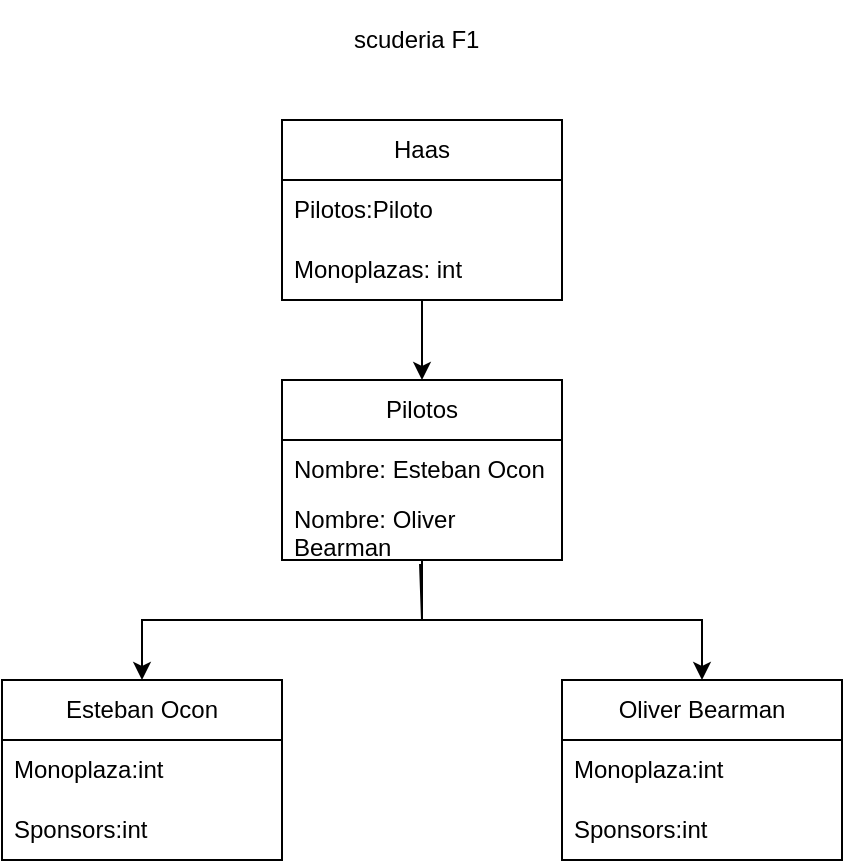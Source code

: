 <mxfile version="27.1.6">
  <diagram name="Página-1" id="RsyQMS5M6RmtSSI73qIs">
    <mxGraphModel dx="872" dy="473" grid="1" gridSize="10" guides="1" tooltips="1" connect="1" arrows="1" fold="1" page="1" pageScale="1" pageWidth="827" pageHeight="1169" math="0" shadow="0">
      <root>
        <mxCell id="0" />
        <mxCell id="1" parent="0" />
        <mxCell id="hIb_GWK4IW4-RS5KBcLu-16" style="edgeStyle=orthogonalEdgeStyle;rounded=0;orthogonalLoop=1;jettySize=auto;html=1;entryX=0.5;entryY=0;entryDx=0;entryDy=0;" edge="1" parent="1" source="hIb_GWK4IW4-RS5KBcLu-5" target="hIb_GWK4IW4-RS5KBcLu-12">
          <mxGeometry relative="1" as="geometry" />
        </mxCell>
        <mxCell id="hIb_GWK4IW4-RS5KBcLu-5" value="&lt;font style=&quot;vertical-align: inherit;&quot;&gt;&lt;font style=&quot;vertical-align: inherit;&quot;&gt;Haas&lt;/font&gt;&lt;/font&gt;" style="swimlane;fontStyle=0;childLayout=stackLayout;horizontal=1;startSize=30;horizontalStack=0;resizeParent=1;resizeParentMax=0;resizeLast=0;collapsible=1;marginBottom=0;whiteSpace=wrap;html=1;" vertex="1" parent="1">
          <mxGeometry x="340" y="180" width="140" height="90" as="geometry" />
        </mxCell>
        <mxCell id="hIb_GWK4IW4-RS5KBcLu-6" value="&lt;font style=&quot;vertical-align: inherit;&quot;&gt;&lt;font style=&quot;vertical-align: inherit;&quot;&gt;Pilotos:Piloto&lt;/font&gt;&lt;/font&gt;" style="text;strokeColor=none;fillColor=none;align=left;verticalAlign=middle;spacingLeft=4;spacingRight=4;overflow=hidden;points=[[0,0.5],[1,0.5]];portConstraint=eastwest;rotatable=0;whiteSpace=wrap;html=1;" vertex="1" parent="hIb_GWK4IW4-RS5KBcLu-5">
          <mxGeometry y="30" width="140" height="30" as="geometry" />
        </mxCell>
        <mxCell id="hIb_GWK4IW4-RS5KBcLu-7" value="&lt;font style=&quot;vertical-align: inherit;&quot;&gt;&lt;font style=&quot;vertical-align: inherit;&quot;&gt;Monoplazas: int&lt;/font&gt;&lt;/font&gt;" style="text;strokeColor=none;fillColor=none;align=left;verticalAlign=middle;spacingLeft=4;spacingRight=4;overflow=hidden;points=[[0,0.5],[1,0.5]];portConstraint=eastwest;rotatable=0;whiteSpace=wrap;html=1;" vertex="1" parent="hIb_GWK4IW4-RS5KBcLu-5">
          <mxGeometry y="60" width="140" height="30" as="geometry" />
        </mxCell>
        <mxCell id="hIb_GWK4IW4-RS5KBcLu-9" value="&lt;font style=&quot;vertical-align: inherit;&quot;&gt;&lt;font style=&quot;vertical-align: inherit;&quot;&gt;scuderia F1&lt;/font&gt;&lt;/font&gt;" style="text;strokeColor=none;fillColor=none;align=left;verticalAlign=middle;spacingLeft=4;spacingRight=4;overflow=hidden;points=[[0,0.5],[1,0.5]];portConstraint=eastwest;rotatable=0;whiteSpace=wrap;html=1;" vertex="1" parent="1">
          <mxGeometry x="370" y="120" width="80" height="40" as="geometry" />
        </mxCell>
        <mxCell id="hIb_GWK4IW4-RS5KBcLu-25" style="edgeStyle=orthogonalEdgeStyle;rounded=0;orthogonalLoop=1;jettySize=auto;html=1;entryX=0.5;entryY=0;entryDx=0;entryDy=0;exitX=0.493;exitY=1.067;exitDx=0;exitDy=0;exitPerimeter=0;" edge="1" parent="1" source="hIb_GWK4IW4-RS5KBcLu-14" target="hIb_GWK4IW4-RS5KBcLu-17">
          <mxGeometry relative="1" as="geometry">
            <Array as="points">
              <mxPoint x="410" y="430" />
              <mxPoint x="270" y="430" />
            </Array>
          </mxGeometry>
        </mxCell>
        <mxCell id="hIb_GWK4IW4-RS5KBcLu-26" style="edgeStyle=orthogonalEdgeStyle;rounded=0;orthogonalLoop=1;jettySize=auto;html=1;" edge="1" parent="1" source="hIb_GWK4IW4-RS5KBcLu-12" target="hIb_GWK4IW4-RS5KBcLu-21">
          <mxGeometry relative="1" as="geometry" />
        </mxCell>
        <mxCell id="hIb_GWK4IW4-RS5KBcLu-12" value="&lt;font style=&quot;vertical-align: inherit;&quot;&gt;&lt;font style=&quot;vertical-align: inherit;&quot;&gt;Pilotos&lt;/font&gt;&lt;/font&gt;" style="swimlane;fontStyle=0;childLayout=stackLayout;horizontal=1;startSize=30;horizontalStack=0;resizeParent=1;resizeParentMax=0;resizeLast=0;collapsible=1;marginBottom=0;whiteSpace=wrap;html=1;" vertex="1" parent="1">
          <mxGeometry x="340" y="310" width="140" height="90" as="geometry" />
        </mxCell>
        <mxCell id="hIb_GWK4IW4-RS5KBcLu-13" value="&lt;font style=&quot;vertical-align: inherit;&quot;&gt;&lt;font style=&quot;vertical-align: inherit;&quot;&gt;&lt;font style=&quot;vertical-align: inherit;&quot;&gt;&lt;font style=&quot;vertical-align: inherit;&quot;&gt;&lt;font style=&quot;vertical-align: inherit;&quot;&gt;&lt;font style=&quot;vertical-align: inherit;&quot;&gt;&lt;font style=&quot;vertical-align: inherit;&quot;&gt;&lt;font style=&quot;vertical-align: inherit;&quot;&gt;&lt;font style=&quot;vertical-align: inherit;&quot;&gt;&lt;font style=&quot;vertical-align: inherit;&quot;&gt;&lt;font style=&quot;vertical-align: inherit;&quot;&gt;&lt;font style=&quot;vertical-align: inherit;&quot;&gt;&lt;font style=&quot;vertical-align: inherit;&quot;&gt;&lt;font style=&quot;vertical-align: inherit;&quot;&gt;&lt;font style=&quot;vertical-align: inherit;&quot;&gt;&lt;font style=&quot;vertical-align: inherit;&quot;&gt;Nombre: Esteban Ocon&lt;/font&gt;&lt;/font&gt;&lt;/font&gt;&lt;/font&gt;&lt;/font&gt;&lt;/font&gt;&lt;/font&gt;&lt;/font&gt;&lt;/font&gt;&lt;/font&gt;&lt;/font&gt;&lt;/font&gt;&lt;/font&gt;&lt;/font&gt;&lt;/font&gt;&lt;/font&gt;" style="text;strokeColor=none;fillColor=none;align=left;verticalAlign=middle;spacingLeft=4;spacingRight=4;overflow=hidden;points=[[0,0.5],[1,0.5]];portConstraint=eastwest;rotatable=0;whiteSpace=wrap;html=1;" vertex="1" parent="hIb_GWK4IW4-RS5KBcLu-12">
          <mxGeometry y="30" width="140" height="30" as="geometry" />
        </mxCell>
        <mxCell id="hIb_GWK4IW4-RS5KBcLu-14" value="&lt;font style=&quot;vertical-align: inherit;&quot;&gt;&lt;font style=&quot;vertical-align: inherit;&quot;&gt;&lt;font style=&quot;vertical-align: inherit;&quot;&gt;&lt;font style=&quot;vertical-align: inherit;&quot;&gt;Nombre: Oliver Bearman&lt;/font&gt;&lt;/font&gt;&lt;/font&gt;&lt;/font&gt;" style="text;strokeColor=none;fillColor=none;align=left;verticalAlign=middle;spacingLeft=4;spacingRight=4;overflow=hidden;points=[[0,0.5],[1,0.5]];portConstraint=eastwest;rotatable=0;whiteSpace=wrap;html=1;" vertex="1" parent="hIb_GWK4IW4-RS5KBcLu-12">
          <mxGeometry y="60" width="140" height="30" as="geometry" />
        </mxCell>
        <mxCell id="hIb_GWK4IW4-RS5KBcLu-17" value="&lt;font style=&quot;vertical-align: inherit;&quot;&gt;&lt;font style=&quot;vertical-align: inherit;&quot;&gt;Esteban Ocon&lt;/font&gt;&lt;/font&gt;" style="swimlane;fontStyle=0;childLayout=stackLayout;horizontal=1;startSize=30;horizontalStack=0;resizeParent=1;resizeParentMax=0;resizeLast=0;collapsible=1;marginBottom=0;whiteSpace=wrap;html=1;" vertex="1" parent="1">
          <mxGeometry x="200" y="460" width="140" height="90" as="geometry" />
        </mxCell>
        <mxCell id="hIb_GWK4IW4-RS5KBcLu-18" value="&lt;font style=&quot;vertical-align: inherit;&quot;&gt;&lt;font style=&quot;vertical-align: inherit;&quot;&gt;Monoplaza:int&lt;/font&gt;&lt;/font&gt;" style="text;strokeColor=none;fillColor=none;align=left;verticalAlign=middle;spacingLeft=4;spacingRight=4;overflow=hidden;points=[[0,0.5],[1,0.5]];portConstraint=eastwest;rotatable=0;whiteSpace=wrap;html=1;" vertex="1" parent="hIb_GWK4IW4-RS5KBcLu-17">
          <mxGeometry y="30" width="140" height="30" as="geometry" />
        </mxCell>
        <mxCell id="hIb_GWK4IW4-RS5KBcLu-19" value="&lt;font style=&quot;vertical-align: inherit;&quot;&gt;&lt;font style=&quot;vertical-align: inherit;&quot;&gt;Sponsors:int&lt;/font&gt;&lt;/font&gt;" style="text;strokeColor=none;fillColor=none;align=left;verticalAlign=middle;spacingLeft=4;spacingRight=4;overflow=hidden;points=[[0,0.5],[1,0.5]];portConstraint=eastwest;rotatable=0;whiteSpace=wrap;html=1;" vertex="1" parent="hIb_GWK4IW4-RS5KBcLu-17">
          <mxGeometry y="60" width="140" height="30" as="geometry" />
        </mxCell>
        <mxCell id="hIb_GWK4IW4-RS5KBcLu-21" value="&lt;font style=&quot;vertical-align: inherit;&quot;&gt;&lt;font style=&quot;vertical-align: inherit;&quot;&gt;Oliver Bearman&lt;/font&gt;&lt;/font&gt;" style="swimlane;fontStyle=0;childLayout=stackLayout;horizontal=1;startSize=30;horizontalStack=0;resizeParent=1;resizeParentMax=0;resizeLast=0;collapsible=1;marginBottom=0;whiteSpace=wrap;html=1;" vertex="1" parent="1">
          <mxGeometry x="480" y="460" width="140" height="90" as="geometry" />
        </mxCell>
        <mxCell id="hIb_GWK4IW4-RS5KBcLu-22" value="&lt;font style=&quot;vertical-align: inherit;&quot;&gt;&lt;font style=&quot;vertical-align: inherit;&quot;&gt;Monoplaza:int&lt;/font&gt;&lt;/font&gt;" style="text;strokeColor=none;fillColor=none;align=left;verticalAlign=middle;spacingLeft=4;spacingRight=4;overflow=hidden;points=[[0,0.5],[1,0.5]];portConstraint=eastwest;rotatable=0;whiteSpace=wrap;html=1;" vertex="1" parent="hIb_GWK4IW4-RS5KBcLu-21">
          <mxGeometry y="30" width="140" height="30" as="geometry" />
        </mxCell>
        <mxCell id="hIb_GWK4IW4-RS5KBcLu-23" value="&lt;font style=&quot;vertical-align: inherit;&quot;&gt;&lt;font style=&quot;vertical-align: inherit;&quot;&gt;Sponsors:int&lt;/font&gt;&lt;/font&gt;" style="text;strokeColor=none;fillColor=none;align=left;verticalAlign=middle;spacingLeft=4;spacingRight=4;overflow=hidden;points=[[0,0.5],[1,0.5]];portConstraint=eastwest;rotatable=0;whiteSpace=wrap;html=1;" vertex="1" parent="hIb_GWK4IW4-RS5KBcLu-21">
          <mxGeometry y="60" width="140" height="30" as="geometry" />
        </mxCell>
      </root>
    </mxGraphModel>
  </diagram>
</mxfile>
